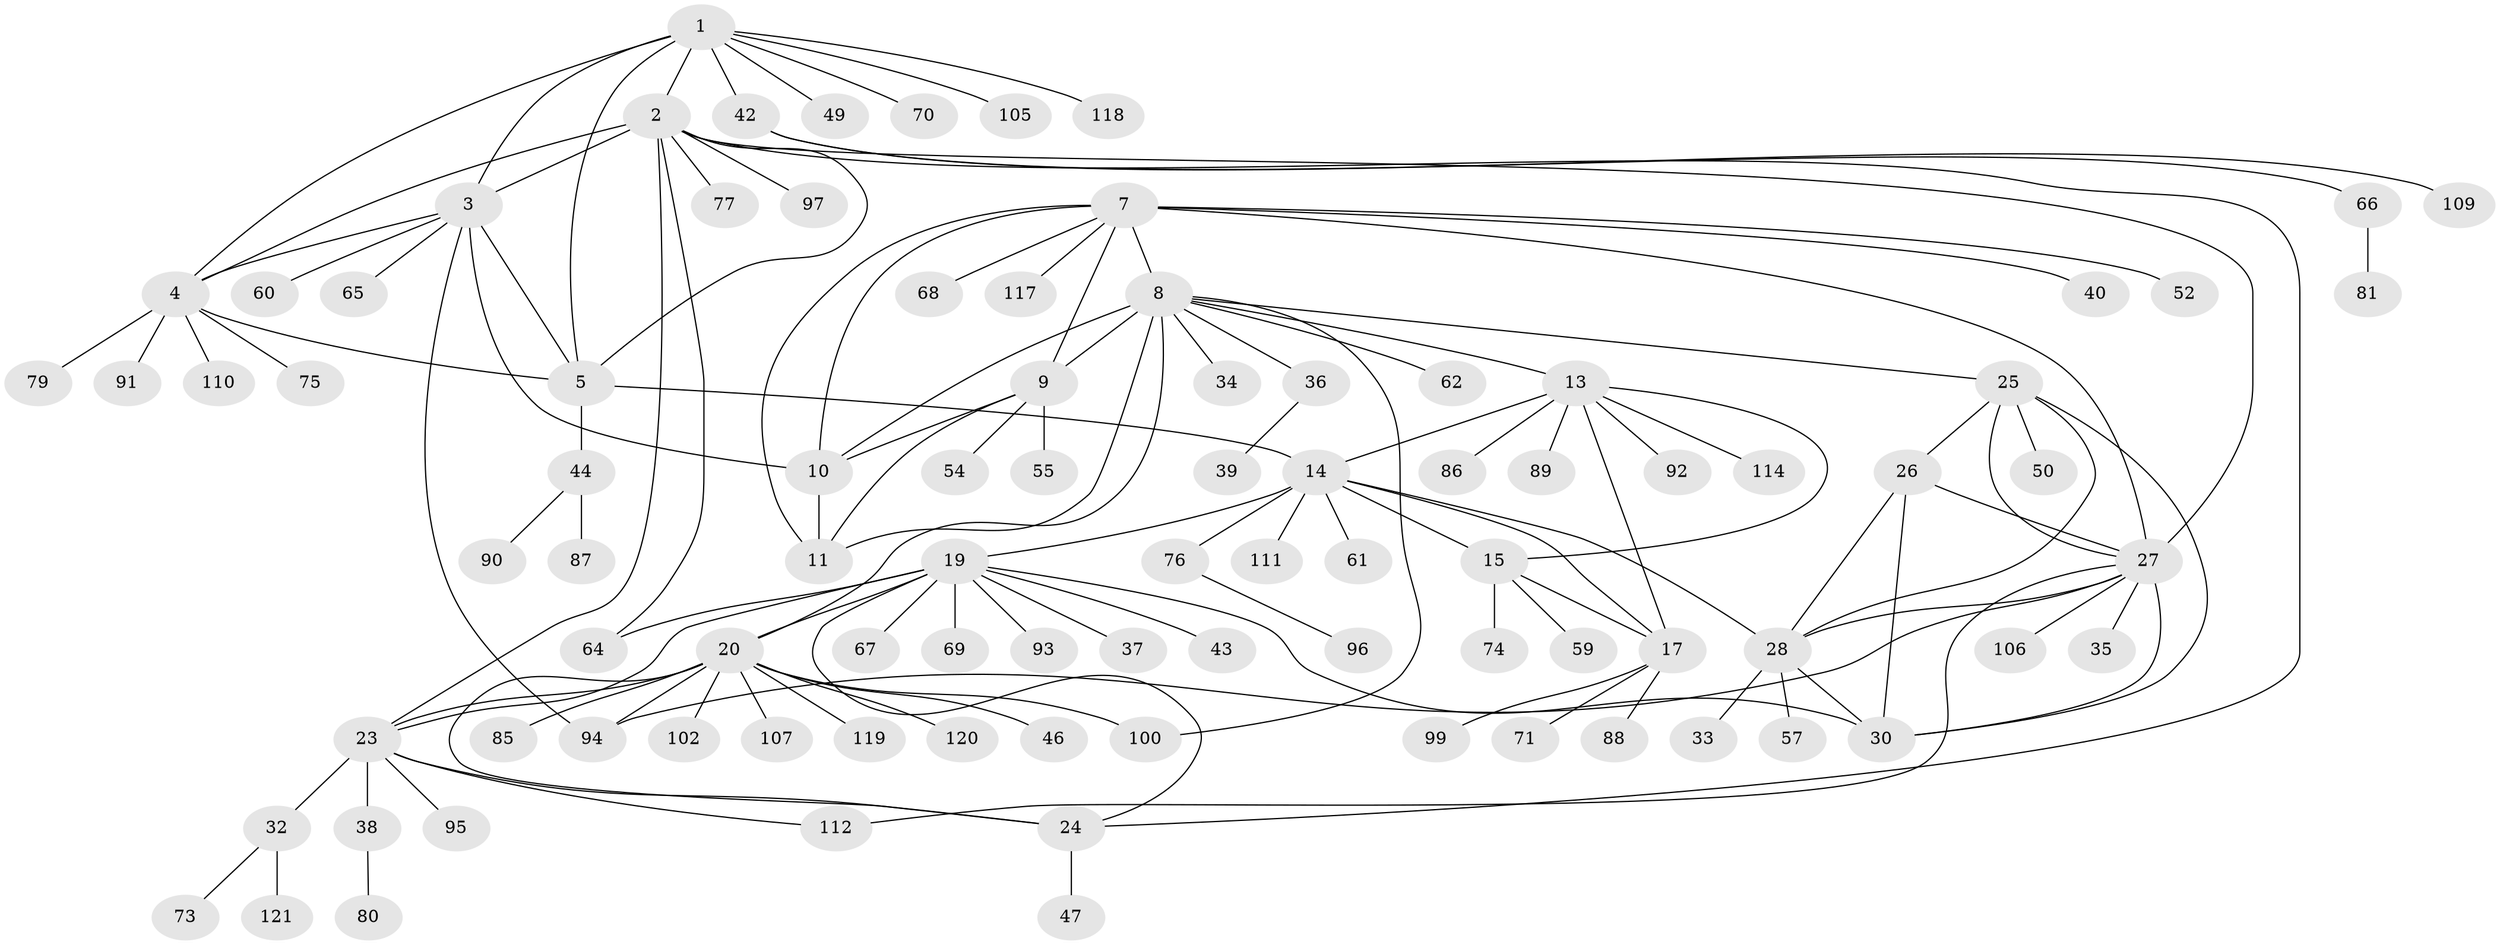 // original degree distribution, {10: 0.02459016393442623, 11: 0.03278688524590164, 9: 0.05737704918032787, 8: 0.01639344262295082, 5: 0.02459016393442623, 7: 0.04918032786885246, 6: 0.03278688524590164, 12: 0.00819672131147541, 2: 0.1721311475409836, 3: 0.02459016393442623, 1: 0.5491803278688525, 4: 0.00819672131147541}
// Generated by graph-tools (version 1.1) at 2025/42/03/06/25 10:42:10]
// undirected, 92 vertices, 128 edges
graph export_dot {
graph [start="1"]
  node [color=gray90,style=filled];
  1 [super="+58"];
  2 [super="+6"];
  3 [super="+41"];
  4 [super="+45"];
  5 [super="+72"];
  7 [super="+84"];
  8 [super="+12"];
  9;
  10 [super="+63"];
  11;
  13 [super="+78"];
  14 [super="+16"];
  15 [super="+18"];
  17;
  19 [super="+22"];
  20 [super="+21"];
  23 [super="+51"];
  24 [super="+31"];
  25 [super="+29"];
  26 [super="+101"];
  27 [super="+113"];
  28 [super="+83"];
  30 [super="+53"];
  32;
  33 [super="+48"];
  34;
  35 [super="+122"];
  36;
  37;
  38;
  39;
  40;
  42 [super="+115"];
  43 [super="+56"];
  44;
  46;
  47;
  49;
  50;
  52;
  54;
  55 [super="+104"];
  57 [super="+98"];
  59;
  60;
  61;
  62 [super="+116"];
  64;
  65;
  66;
  67;
  68;
  69;
  70;
  71;
  73;
  74;
  75;
  76 [super="+82"];
  77;
  79;
  80;
  81;
  85;
  86;
  87;
  88;
  89;
  90 [super="+103"];
  91;
  92;
  93;
  94 [super="+108"];
  95;
  96;
  97;
  99;
  100;
  102;
  105;
  106;
  107;
  109;
  110;
  111;
  112;
  114;
  117;
  118;
  119;
  120;
  121;
  1 -- 2 [weight=2];
  1 -- 3;
  1 -- 4;
  1 -- 5;
  1 -- 42;
  1 -- 49;
  1 -- 105;
  1 -- 118;
  1 -- 70;
  2 -- 3 [weight=2];
  2 -- 4 [weight=2];
  2 -- 5 [weight=2];
  2 -- 23;
  2 -- 27;
  2 -- 64;
  2 -- 77;
  2 -- 97;
  2 -- 24;
  3 -- 4;
  3 -- 5;
  3 -- 10;
  3 -- 60;
  3 -- 65;
  3 -- 94;
  4 -- 5;
  4 -- 75;
  4 -- 79;
  4 -- 91;
  4 -- 110;
  5 -- 14;
  5 -- 44;
  7 -- 8 [weight=2];
  7 -- 9;
  7 -- 10;
  7 -- 11;
  7 -- 40;
  7 -- 52;
  7 -- 68;
  7 -- 117;
  7 -- 27;
  8 -- 9 [weight=2];
  8 -- 10 [weight=2];
  8 -- 11 [weight=2];
  8 -- 13;
  8 -- 20;
  8 -- 34;
  8 -- 36;
  8 -- 62;
  8 -- 100;
  8 -- 25;
  9 -- 10;
  9 -- 11;
  9 -- 54;
  9 -- 55;
  10 -- 11;
  13 -- 14 [weight=2];
  13 -- 15 [weight=2];
  13 -- 17;
  13 -- 86;
  13 -- 89;
  13 -- 92;
  13 -- 114;
  14 -- 15 [weight=4];
  14 -- 17 [weight=2];
  14 -- 19;
  14 -- 76;
  14 -- 111;
  14 -- 28;
  14 -- 61;
  15 -- 17 [weight=2];
  15 -- 74;
  15 -- 59;
  17 -- 71;
  17 -- 88;
  17 -- 99;
  19 -- 20 [weight=4];
  19 -- 23 [weight=2];
  19 -- 24 [weight=2];
  19 -- 30;
  19 -- 37;
  19 -- 69;
  19 -- 93;
  19 -- 64;
  19 -- 67;
  19 -- 43;
  20 -- 23 [weight=2];
  20 -- 24 [weight=2];
  20 -- 94;
  20 -- 107;
  20 -- 119;
  20 -- 100;
  20 -- 102;
  20 -- 46;
  20 -- 85;
  20 -- 120;
  23 -- 24;
  23 -- 32;
  23 -- 38;
  23 -- 95;
  23 -- 112;
  24 -- 47;
  25 -- 26 [weight=2];
  25 -- 27 [weight=2];
  25 -- 28 [weight=2];
  25 -- 30 [weight=2];
  25 -- 50;
  26 -- 27;
  26 -- 28;
  26 -- 30;
  27 -- 28;
  27 -- 30;
  27 -- 35;
  27 -- 94;
  27 -- 106;
  27 -- 112;
  28 -- 30;
  28 -- 33;
  28 -- 57;
  32 -- 73;
  32 -- 121;
  36 -- 39;
  38 -- 80;
  42 -- 66;
  42 -- 109;
  44 -- 87;
  44 -- 90;
  66 -- 81;
  76 -- 96;
}
